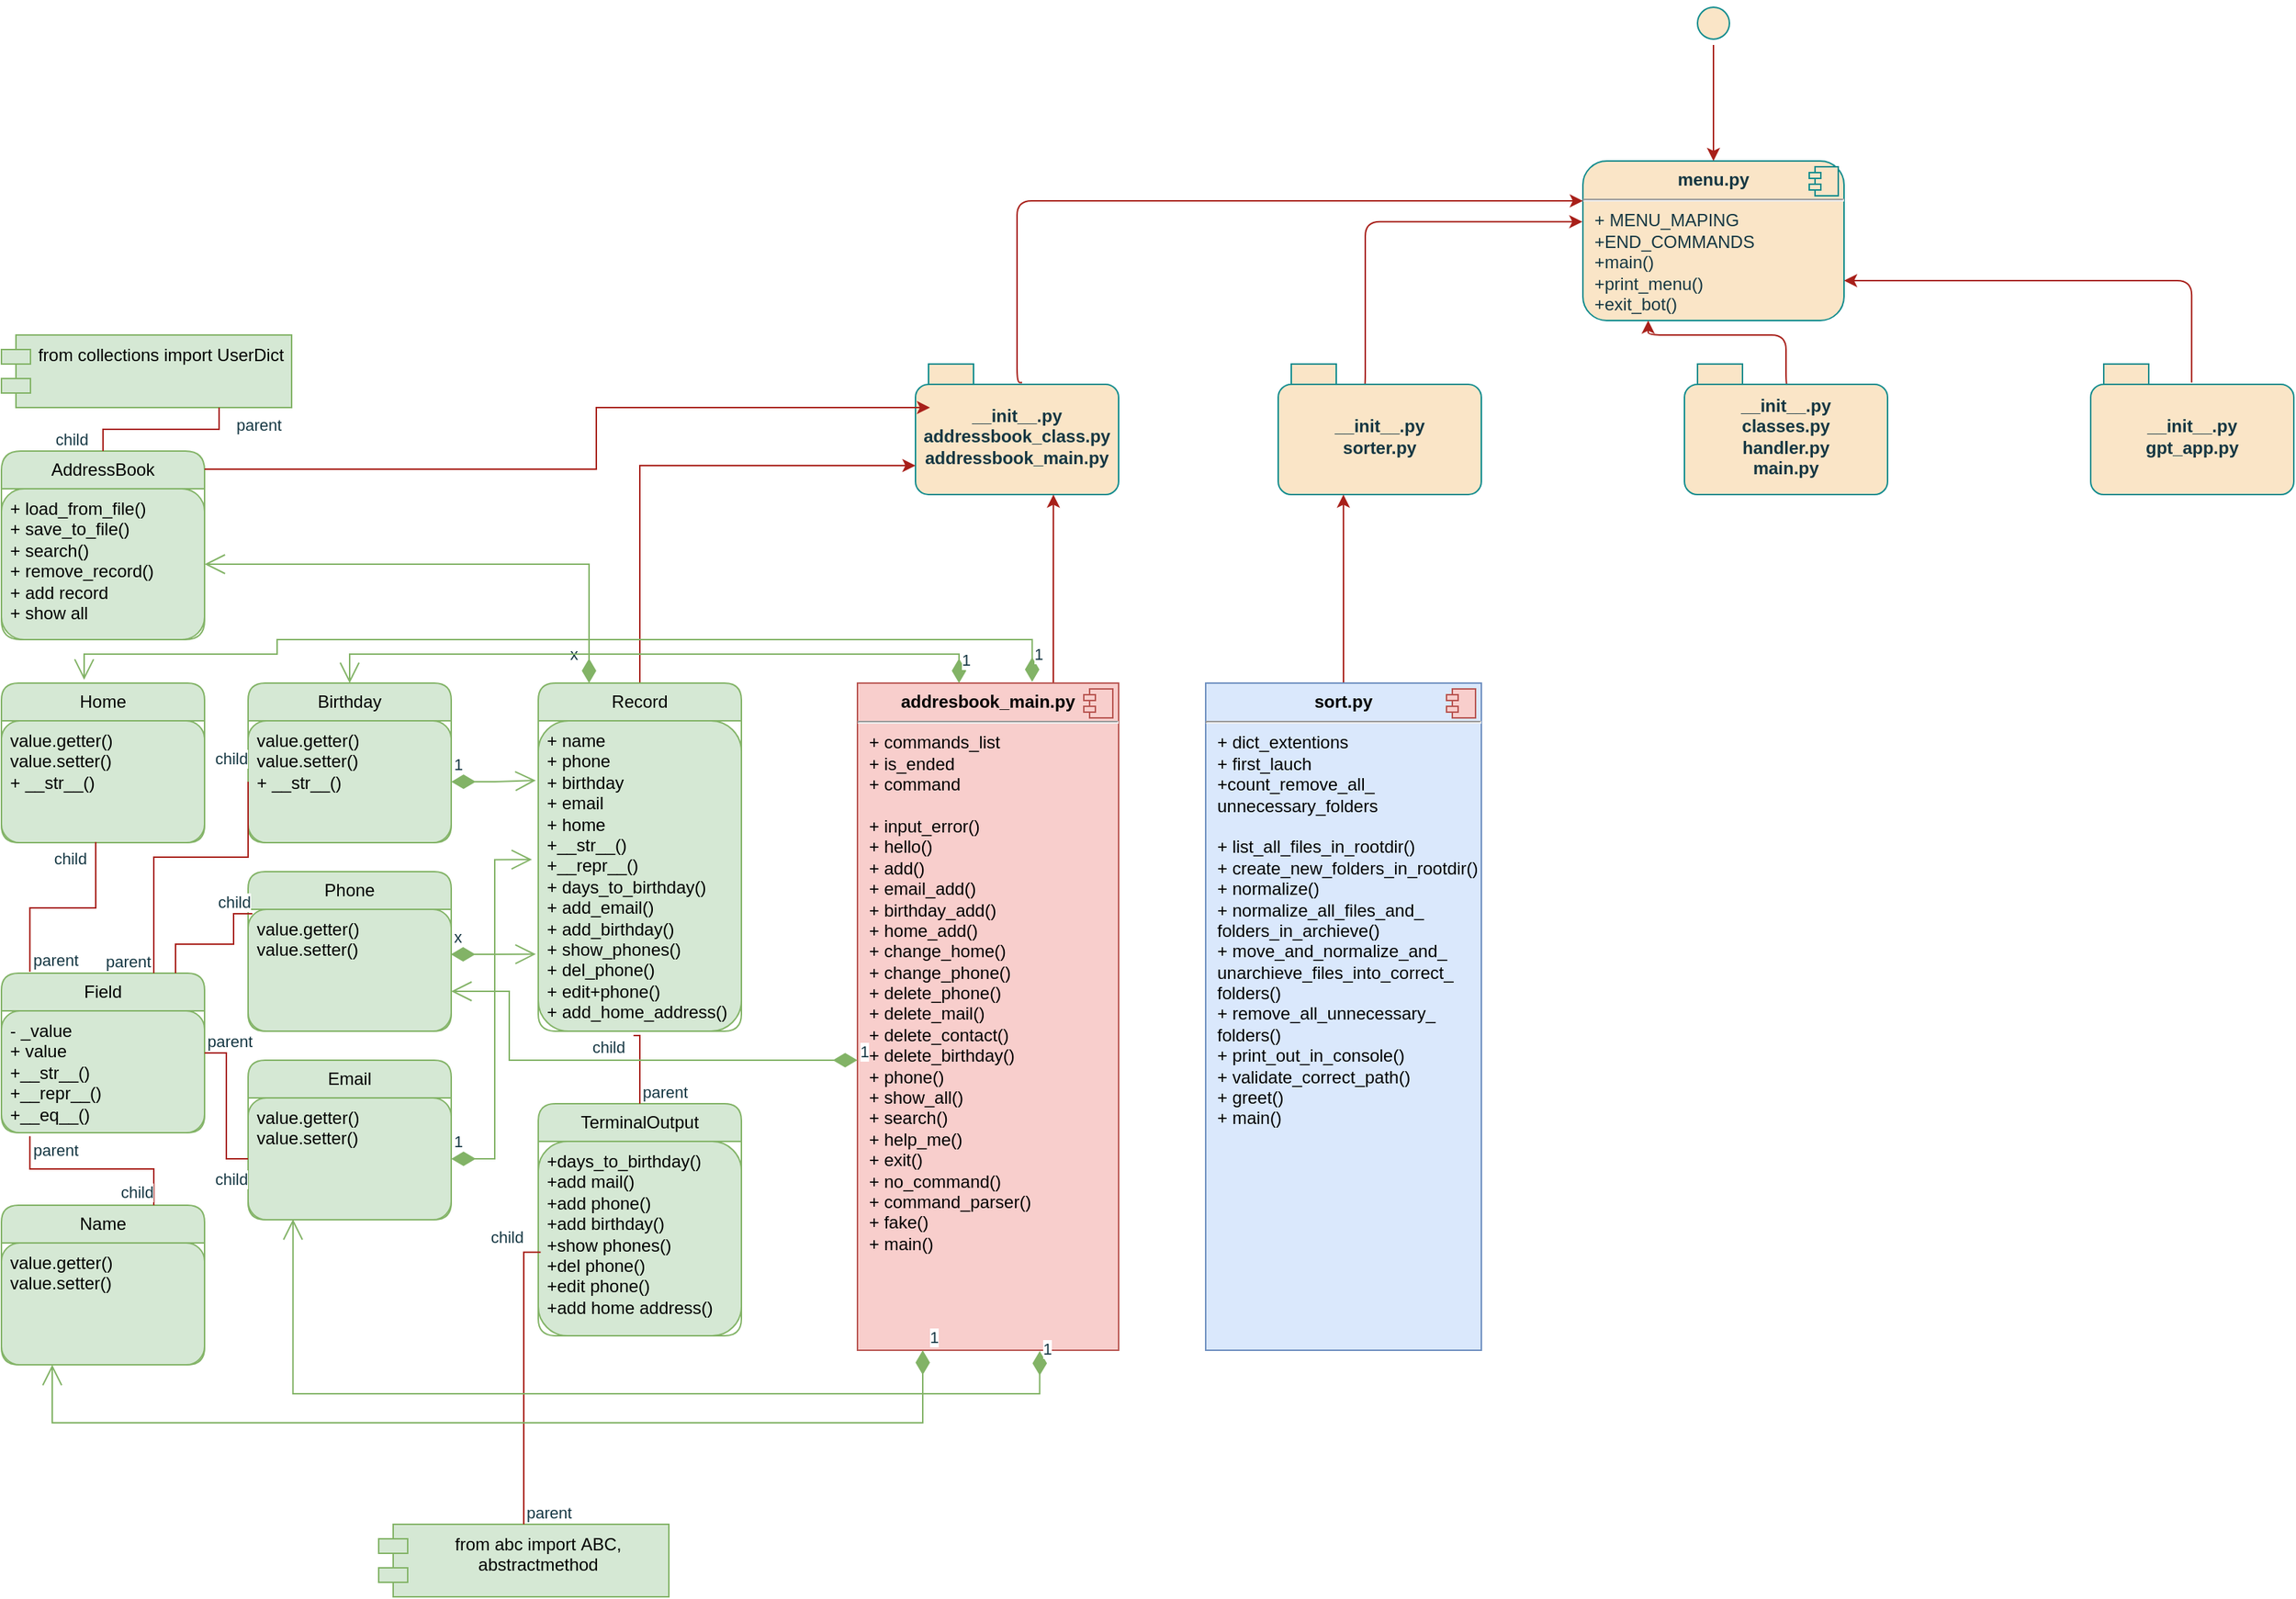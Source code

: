 <mxfile version="21.6.1" type="github">
  <diagram name="Page-1" id="c4acf3e9-155e-7222-9cf6-157b1a14988f">
    <mxGraphModel dx="2639" dy="2101" grid="1" gridSize="10" guides="1" tooltips="1" connect="1" arrows="1" fold="1" page="1" pageScale="1" pageWidth="850" pageHeight="1100" background="none" math="0" shadow="0">
      <root>
        <mxCell id="0" />
        <mxCell id="1" parent="0" />
        <mxCell id="C4nNwsREx9SmPKyc8qz5-2" value="&lt;p style=&quot;margin:0px;margin-top:6px;text-align:center;&quot;&gt;&lt;b&gt;menu.py&lt;/b&gt;&lt;/p&gt;&lt;hr&gt;&lt;p style=&quot;margin:0px;margin-left:8px;&quot;&gt;+ MENU_MAPING&lt;/p&gt;&lt;p style=&quot;margin:0px;margin-left:8px;&quot;&gt;+END_COMMANDS&lt;/p&gt;&lt;p style=&quot;margin:0px;margin-left:8px;&quot;&gt;+main()&lt;/p&gt;&lt;p style=&quot;margin:0px;margin-left:8px;&quot;&gt;+print_menu()&lt;/p&gt;&lt;p style=&quot;margin:0px;margin-left:8px;&quot;&gt;+exit_bot()&lt;/p&gt;&lt;p style=&quot;margin:0px;margin-left:8px;&quot;&gt;&lt;br&gt;&lt;/p&gt;" style="align=left;overflow=fill;html=1;dropTarget=0;whiteSpace=wrap;fillColor=#FAE5C7;strokeColor=#0F8B8D;rounded=1;labelBackgroundColor=none;fontColor=#143642;" vertex="1" parent="1">
          <mxGeometry x="250" width="180" height="110" as="geometry" />
        </mxCell>
        <mxCell id="C4nNwsREx9SmPKyc8qz5-3" value="" style="shape=component;jettyWidth=8;jettyHeight=4;rounded=1;labelBackgroundColor=none;fillColor=#FAE5C7;strokeColor=#0F8B8D;fontColor=#143642;" vertex="1" parent="C4nNwsREx9SmPKyc8qz5-2">
          <mxGeometry x="1" width="20" height="20" relative="1" as="geometry">
            <mxPoint x="-24" y="4" as="offset" />
          </mxGeometry>
        </mxCell>
        <mxCell id="C4nNwsREx9SmPKyc8qz5-86" style="edgeStyle=orthogonalEdgeStyle;rounded=1;orthogonalLoop=1;jettySize=auto;html=1;entryX=0;entryY=0.25;entryDx=0;entryDy=0;exitX=0.525;exitY=0.141;exitDx=0;exitDy=0;exitPerimeter=0;labelBackgroundColor=none;strokeColor=#A8201A;fontColor=default;" edge="1" parent="1" source="C4nNwsREx9SmPKyc8qz5-60" target="C4nNwsREx9SmPKyc8qz5-2">
          <mxGeometry relative="1" as="geometry">
            <Array as="points">
              <mxPoint x="-140" y="153" />
              <mxPoint x="-140" y="27" />
            </Array>
          </mxGeometry>
        </mxCell>
        <mxCell id="C4nNwsREx9SmPKyc8qz5-60" value="__init__.py&lt;br&gt;addressbook_class.py&lt;br&gt;addressbook_main.py" style="shape=folder;fontStyle=1;spacingTop=10;tabWidth=40;tabHeight=14;tabPosition=left;html=1;whiteSpace=wrap;fillColor=#FAE5C7;strokeColor=#0F8B8D;rounded=1;labelBackgroundColor=none;fontColor=#143642;" vertex="1" parent="1">
          <mxGeometry x="-210" y="140" width="140" height="90" as="geometry" />
        </mxCell>
        <mxCell id="C4nNwsREx9SmPKyc8qz5-83" style="edgeStyle=orthogonalEdgeStyle;rounded=1;orthogonalLoop=1;jettySize=auto;html=1;entryX=1;entryY=0.75;entryDx=0;entryDy=0;exitX=0.497;exitY=0.141;exitDx=0;exitDy=0;exitPerimeter=0;labelBackgroundColor=none;strokeColor=#A8201A;fontColor=default;" edge="1" parent="1" source="C4nNwsREx9SmPKyc8qz5-62" target="C4nNwsREx9SmPKyc8qz5-2">
          <mxGeometry relative="1" as="geometry">
            <Array as="points">
              <mxPoint x="670" y="83" />
            </Array>
          </mxGeometry>
        </mxCell>
        <mxCell id="C4nNwsREx9SmPKyc8qz5-62" value="__init__.py&lt;br&gt;gpt_app.py" style="shape=folder;fontStyle=1;spacingTop=10;tabWidth=40;tabHeight=14;tabPosition=left;html=1;whiteSpace=wrap;fillColor=#FAE5C7;strokeColor=#0F8B8D;rounded=1;labelBackgroundColor=none;fontColor=#143642;" vertex="1" parent="1">
          <mxGeometry x="600" y="140" width="140" height="90" as="geometry" />
        </mxCell>
        <mxCell id="C4nNwsREx9SmPKyc8qz5-85" style="edgeStyle=orthogonalEdgeStyle;rounded=1;orthogonalLoop=1;jettySize=auto;html=1;entryX=-0.002;entryY=0.381;entryDx=0;entryDy=0;entryPerimeter=0;exitX=0.42;exitY=0.175;exitDx=0;exitDy=0;exitPerimeter=0;labelBackgroundColor=none;strokeColor=#A8201A;fontColor=default;" edge="1" parent="1" source="C4nNwsREx9SmPKyc8qz5-63" target="C4nNwsREx9SmPKyc8qz5-2">
          <mxGeometry relative="1" as="geometry">
            <Array as="points">
              <mxPoint x="100" y="42" />
            </Array>
          </mxGeometry>
        </mxCell>
        <mxCell id="C4nNwsREx9SmPKyc8qz5-63" value="__init__.py&lt;br&gt;sorter.py" style="shape=folder;fontStyle=1;spacingTop=10;tabWidth=40;tabHeight=14;tabPosition=left;html=1;whiteSpace=wrap;fillColor=#FAE5C7;strokeColor=#0F8B8D;rounded=1;labelBackgroundColor=none;fontColor=#143642;" vertex="1" parent="1">
          <mxGeometry x="40" y="140" width="140" height="90" as="geometry" />
        </mxCell>
        <mxCell id="C4nNwsREx9SmPKyc8qz5-84" style="edgeStyle=orthogonalEdgeStyle;rounded=1;orthogonalLoop=1;jettySize=auto;html=1;entryX=0.25;entryY=1;entryDx=0;entryDy=0;exitX=0.519;exitY=0.175;exitDx=0;exitDy=0;exitPerimeter=0;labelBackgroundColor=none;strokeColor=#A8201A;fontColor=default;" edge="1" parent="1" source="C4nNwsREx9SmPKyc8qz5-64" target="C4nNwsREx9SmPKyc8qz5-2">
          <mxGeometry relative="1" as="geometry">
            <Array as="points">
              <mxPoint x="390" y="156" />
              <mxPoint x="390" y="120" />
              <mxPoint x="295" y="120" />
            </Array>
          </mxGeometry>
        </mxCell>
        <mxCell id="C4nNwsREx9SmPKyc8qz5-64" value="__init__.py&lt;br&gt;classes.py&lt;br&gt;handler.py&lt;br&gt;main.py" style="shape=folder;fontStyle=1;spacingTop=10;tabWidth=40;tabHeight=14;tabPosition=left;html=1;whiteSpace=wrap;fillColor=#FAE5C7;strokeColor=#0F8B8D;rounded=1;labelBackgroundColor=none;fontColor=#143642;" vertex="1" parent="1">
          <mxGeometry x="320" y="140" width="140" height="90" as="geometry" />
        </mxCell>
        <mxCell id="C4nNwsREx9SmPKyc8qz5-81" value="" style="edgeStyle=orthogonalEdgeStyle;rounded=1;orthogonalLoop=1;jettySize=auto;html=1;labelBackgroundColor=none;strokeColor=#A8201A;fontColor=default;" edge="1" parent="1" source="C4nNwsREx9SmPKyc8qz5-77" target="C4nNwsREx9SmPKyc8qz5-2">
          <mxGeometry relative="1" as="geometry" />
        </mxCell>
        <mxCell id="C4nNwsREx9SmPKyc8qz5-77" value="" style="ellipse;html=1;shape=startState;fillColor=#FAE5C7;strokeColor=#0F8B8D;rounded=1;labelBackgroundColor=none;fontColor=#143642;" vertex="1" parent="1">
          <mxGeometry x="325" y="-110" width="30" height="30" as="geometry" />
        </mxCell>
        <mxCell id="C4nNwsREx9SmPKyc8qz5-95" value="TerminalOutput" style="swimlane;fontStyle=0;childLayout=stackLayout;horizontal=1;startSize=26;fillColor=#d5e8d4;horizontalStack=0;resizeParent=1;resizeParentMax=0;resizeLast=0;collapsible=1;marginBottom=0;whiteSpace=wrap;html=1;rounded=1;labelBackgroundColor=none;strokeColor=#82b366;" vertex="1" parent="1">
          <mxGeometry x="-470" y="650" width="140" height="160" as="geometry" />
        </mxCell>
        <mxCell id="C4nNwsREx9SmPKyc8qz5-96" value="+days_to_birthday()&lt;br&gt;+add mail()&lt;br&gt;+add phone()&lt;br&gt;+add birthday()&lt;br&gt;+show phones()&lt;br&gt;+del phone()&lt;br&gt;+edit phone()&lt;br&gt;+add home address()&lt;br&gt;" style="text;strokeColor=#82b366;fillColor=#d5e8d4;align=left;verticalAlign=top;spacingLeft=4;spacingRight=4;overflow=hidden;rotatable=0;points=[[0,0.5],[1,0.5]];portConstraint=eastwest;whiteSpace=wrap;html=1;rounded=1;labelBackgroundColor=none;" vertex="1" parent="C4nNwsREx9SmPKyc8qz5-95">
          <mxGeometry y="26" width="140" height="134" as="geometry" />
        </mxCell>
        <mxCell id="C4nNwsREx9SmPKyc8qz5-99" value="from abc import&amp;nbsp;ABC, abstractmethod" style="shape=module;align=left;spacingLeft=20;align=center;verticalAlign=top;whiteSpace=wrap;html=1;strokeColor=#82b366;fillColor=#d5e8d4;" vertex="1" parent="1">
          <mxGeometry x="-580" y="940" width="200" height="50" as="geometry" />
        </mxCell>
        <mxCell id="C4nNwsREx9SmPKyc8qz5-104" value="Field" style="swimlane;fontStyle=0;childLayout=stackLayout;horizontal=1;startSize=26;fillColor=#d5e8d4;horizontalStack=0;resizeParent=1;resizeParentMax=0;resizeLast=0;collapsible=1;marginBottom=0;whiteSpace=wrap;html=1;rounded=1;labelBackgroundColor=none;strokeColor=#82b366;" vertex="1" parent="1">
          <mxGeometry x="-840" y="560" width="140" height="110" as="geometry" />
        </mxCell>
        <mxCell id="C4nNwsREx9SmPKyc8qz5-105" value="- _value&lt;br&gt;+ value&lt;br&gt;+__str__()&lt;br&gt;+__repr__()&lt;br&gt;+__eq__()" style="text;strokeColor=#82b366;fillColor=#d5e8d4;align=left;verticalAlign=top;spacingLeft=4;spacingRight=4;overflow=hidden;rotatable=0;points=[[0,0.5],[1,0.5]];portConstraint=eastwest;whiteSpace=wrap;html=1;rounded=1;labelBackgroundColor=none;" vertex="1" parent="C4nNwsREx9SmPKyc8qz5-104">
          <mxGeometry y="26" width="140" height="84" as="geometry" />
        </mxCell>
        <mxCell id="C4nNwsREx9SmPKyc8qz5-106" value="Email" style="swimlane;fontStyle=0;childLayout=stackLayout;horizontal=1;startSize=26;fillColor=#d5e8d4;horizontalStack=0;resizeParent=1;resizeParentMax=0;resizeLast=0;collapsible=1;marginBottom=0;whiteSpace=wrap;html=1;rounded=1;labelBackgroundColor=none;strokeColor=#82b366;" vertex="1" parent="1">
          <mxGeometry x="-670" y="620" width="140" height="110" as="geometry" />
        </mxCell>
        <mxCell id="C4nNwsREx9SmPKyc8qz5-107" value="value.getter()&lt;br&gt;value.setter()" style="text;strokeColor=#82b366;fillColor=#d5e8d4;align=left;verticalAlign=top;spacingLeft=4;spacingRight=4;overflow=hidden;rotatable=0;points=[[0,0.5],[1,0.5]];portConstraint=eastwest;whiteSpace=wrap;html=1;rounded=1;labelBackgroundColor=none;" vertex="1" parent="C4nNwsREx9SmPKyc8qz5-106">
          <mxGeometry y="26" width="140" height="84" as="geometry" />
        </mxCell>
        <mxCell id="C4nNwsREx9SmPKyc8qz5-108" value="Name" style="swimlane;fontStyle=0;childLayout=stackLayout;horizontal=1;startSize=26;fillColor=#d5e8d4;horizontalStack=0;resizeParent=1;resizeParentMax=0;resizeLast=0;collapsible=1;marginBottom=0;whiteSpace=wrap;html=1;rounded=1;labelBackgroundColor=none;strokeColor=#82b366;" vertex="1" parent="1">
          <mxGeometry x="-840" y="720" width="140" height="110" as="geometry" />
        </mxCell>
        <mxCell id="C4nNwsREx9SmPKyc8qz5-109" value="value.getter()&lt;br style=&quot;border-color: var(--border-color);&quot;&gt;value.setter()" style="text;strokeColor=#82b366;fillColor=#d5e8d4;align=left;verticalAlign=top;spacingLeft=4;spacingRight=4;overflow=hidden;rotatable=0;points=[[0,0.5],[1,0.5]];portConstraint=eastwest;whiteSpace=wrap;html=1;rounded=1;labelBackgroundColor=none;" vertex="1" parent="C4nNwsREx9SmPKyc8qz5-108">
          <mxGeometry y="26" width="140" height="84" as="geometry" />
        </mxCell>
        <mxCell id="C4nNwsREx9SmPKyc8qz5-111" value="Phone" style="swimlane;fontStyle=0;childLayout=stackLayout;horizontal=1;startSize=26;fillColor=#d5e8d4;horizontalStack=0;resizeParent=1;resizeParentMax=0;resizeLast=0;collapsible=1;marginBottom=0;whiteSpace=wrap;html=1;rounded=1;labelBackgroundColor=none;strokeColor=#82b366;" vertex="1" parent="1">
          <mxGeometry x="-670" y="490" width="140" height="110" as="geometry" />
        </mxCell>
        <mxCell id="C4nNwsREx9SmPKyc8qz5-112" value="value.getter()&lt;br style=&quot;border-color: var(--border-color);&quot;&gt;value.setter()" style="text;strokeColor=#82b366;fillColor=#d5e8d4;align=left;verticalAlign=top;spacingLeft=4;spacingRight=4;overflow=hidden;rotatable=0;points=[[0,0.5],[1,0.5]];portConstraint=eastwest;whiteSpace=wrap;html=1;rounded=1;labelBackgroundColor=none;" vertex="1" parent="C4nNwsREx9SmPKyc8qz5-111">
          <mxGeometry y="26" width="140" height="84" as="geometry" />
        </mxCell>
        <mxCell id="C4nNwsREx9SmPKyc8qz5-113" value="Birthday" style="swimlane;fontStyle=0;childLayout=stackLayout;horizontal=1;startSize=26;fillColor=#d5e8d4;horizontalStack=0;resizeParent=1;resizeParentMax=0;resizeLast=0;collapsible=1;marginBottom=0;whiteSpace=wrap;html=1;rounded=1;labelBackgroundColor=none;strokeColor=#82b366;" vertex="1" parent="1">
          <mxGeometry x="-670" y="360" width="140" height="110" as="geometry" />
        </mxCell>
        <mxCell id="C4nNwsREx9SmPKyc8qz5-114" value="value.getter()&lt;br style=&quot;border-color: var(--border-color);&quot;&gt;value.setter()&lt;br&gt;+ __str__()" style="text;strokeColor=#82b366;fillColor=#d5e8d4;align=left;verticalAlign=top;spacingLeft=4;spacingRight=4;overflow=hidden;rotatable=0;points=[[0,0.5],[1,0.5]];portConstraint=eastwest;whiteSpace=wrap;html=1;rounded=1;labelBackgroundColor=none;" vertex="1" parent="C4nNwsREx9SmPKyc8qz5-113">
          <mxGeometry y="26" width="140" height="84" as="geometry" />
        </mxCell>
        <mxCell id="C4nNwsREx9SmPKyc8qz5-115" value="Home" style="swimlane;fontStyle=0;childLayout=stackLayout;horizontal=1;startSize=26;fillColor=#d5e8d4;horizontalStack=0;resizeParent=1;resizeParentMax=0;resizeLast=0;collapsible=1;marginBottom=0;whiteSpace=wrap;html=1;rounded=1;labelBackgroundColor=none;strokeColor=#82b366;" vertex="1" parent="1">
          <mxGeometry x="-840" y="360" width="140" height="110" as="geometry" />
        </mxCell>
        <mxCell id="C4nNwsREx9SmPKyc8qz5-116" value="value.getter()&lt;br style=&quot;border-color: var(--border-color);&quot;&gt;value.setter()&lt;br&gt;+ __str__()" style="text;strokeColor=#82b366;fillColor=#d5e8d4;align=left;verticalAlign=top;spacingLeft=4;spacingRight=4;overflow=hidden;rotatable=0;points=[[0,0.5],[1,0.5]];portConstraint=eastwest;whiteSpace=wrap;html=1;rounded=1;labelBackgroundColor=none;" vertex="1" parent="C4nNwsREx9SmPKyc8qz5-115">
          <mxGeometry y="26" width="140" height="84" as="geometry" />
        </mxCell>
        <mxCell id="C4nNwsREx9SmPKyc8qz5-136" style="edgeStyle=orthogonalEdgeStyle;rounded=0;orthogonalLoop=1;jettySize=auto;html=1;strokeColor=#A8201A;fontColor=#143642;fillColor=#FAE5C7;" edge="1" parent="1" source="C4nNwsREx9SmPKyc8qz5-117">
          <mxGeometry relative="1" as="geometry">
            <mxPoint x="-210" y="210" as="targetPoint" />
            <Array as="points">
              <mxPoint x="-400" y="210" />
              <mxPoint x="-210" y="210" />
            </Array>
          </mxGeometry>
        </mxCell>
        <mxCell id="C4nNwsREx9SmPKyc8qz5-117" value="Record" style="swimlane;fontStyle=0;childLayout=stackLayout;horizontal=1;startSize=26;fillColor=#d5e8d4;horizontalStack=0;resizeParent=1;resizeParentMax=0;resizeLast=0;collapsible=1;marginBottom=0;whiteSpace=wrap;html=1;rounded=1;labelBackgroundColor=none;strokeColor=#82b366;" vertex="1" parent="1">
          <mxGeometry x="-470" y="360" width="140" height="240" as="geometry" />
        </mxCell>
        <mxCell id="C4nNwsREx9SmPKyc8qz5-118" value="+ name&lt;br&gt;+ phone&lt;br&gt;+ birthday&lt;br&gt;+ email&lt;br&gt;+ home&lt;br&gt;+__str__()&lt;br&gt;+__repr__()&lt;br&gt;+ days_to_birthday()&lt;br&gt;+ add_email()&lt;br&gt;+ add_birthday()&lt;br&gt;+ show_phones()&lt;br&gt;+ del_phone()&lt;br&gt;+ edit+phone()&lt;br&gt;+ add_home_address()" style="text;strokeColor=#82b366;fillColor=#d5e8d4;align=left;verticalAlign=top;spacingLeft=4;spacingRight=4;overflow=hidden;rotatable=0;points=[[0,0.5],[1,0.5]];portConstraint=eastwest;whiteSpace=wrap;html=1;rounded=1;labelBackgroundColor=none;" vertex="1" parent="C4nNwsREx9SmPKyc8qz5-117">
          <mxGeometry y="26" width="140" height="214" as="geometry" />
        </mxCell>
        <mxCell id="C4nNwsREx9SmPKyc8qz5-120" value="from collections import UserDict" style="shape=module;align=left;spacingLeft=20;align=center;verticalAlign=top;whiteSpace=wrap;html=1;strokeColor=#82b366;fillColor=#d5e8d4;" vertex="1" parent="1">
          <mxGeometry x="-840" y="120" width="200" height="50" as="geometry" />
        </mxCell>
        <mxCell id="C4nNwsREx9SmPKyc8qz5-121" value="AddressBook" style="swimlane;fontStyle=0;childLayout=stackLayout;horizontal=1;startSize=26;fillColor=#d5e8d4;horizontalStack=0;resizeParent=1;resizeParentMax=0;resizeLast=0;collapsible=1;marginBottom=0;whiteSpace=wrap;html=1;rounded=1;labelBackgroundColor=none;strokeColor=#82b366;arcSize=17;" vertex="1" parent="1">
          <mxGeometry x="-840" y="200" width="140" height="130" as="geometry" />
        </mxCell>
        <mxCell id="C4nNwsREx9SmPKyc8qz5-122" value="+ load_from_file()&lt;br&gt;+ save_to_file()&lt;br&gt;+ search()&lt;br&gt;+ remove_record()&lt;br&gt;+ add record&lt;br&gt;+ show all" style="text;strokeColor=#82b366;fillColor=#d5e8d4;align=left;verticalAlign=top;spacingLeft=4;spacingRight=4;overflow=hidden;rotatable=0;points=[[0,0.5],[1,0.5]];portConstraint=eastwest;whiteSpace=wrap;html=1;rounded=1;labelBackgroundColor=none;" vertex="1" parent="C4nNwsREx9SmPKyc8qz5-121">
          <mxGeometry y="26" width="140" height="104" as="geometry" />
        </mxCell>
        <mxCell id="C4nNwsREx9SmPKyc8qz5-133" value="1" style="endArrow=open;html=1;endSize=12;startArrow=diamondThin;startSize=14;startFill=1;edgeStyle=orthogonalEdgeStyle;align=left;verticalAlign=bottom;rounded=0;strokeColor=#82b366;fontColor=#143642;fillColor=#d5e8d4;exitX=1;exitY=0.5;exitDx=0;exitDy=0;entryX=-0.012;entryY=0.192;entryDx=0;entryDy=0;entryPerimeter=0;" edge="1" parent="1" source="C4nNwsREx9SmPKyc8qz5-114" target="C4nNwsREx9SmPKyc8qz5-118">
          <mxGeometry x="-1" y="3" relative="1" as="geometry">
            <mxPoint x="-140" y="570" as="sourcePoint" />
            <mxPoint x="20" y="570" as="targetPoint" />
          </mxGeometry>
        </mxCell>
        <mxCell id="C4nNwsREx9SmPKyc8qz5-134" value="x" style="endArrow=open;html=1;endSize=12;startArrow=diamondThin;startSize=14;startFill=1;edgeStyle=orthogonalEdgeStyle;align=left;verticalAlign=bottom;rounded=0;strokeColor=#82b366;fontColor=#143642;fillColor=#d5e8d4;exitX=0.998;exitY=0.369;exitDx=0;exitDy=0;entryX=-0.012;entryY=0.752;entryDx=0;entryDy=0;entryPerimeter=0;exitPerimeter=0;" edge="1" parent="1" source="C4nNwsREx9SmPKyc8qz5-112" target="C4nNwsREx9SmPKyc8qz5-118">
          <mxGeometry x="-1" y="3" relative="1" as="geometry">
            <mxPoint x="-520" y="438" as="sourcePoint" />
            <mxPoint x="-462" y="437" as="targetPoint" />
          </mxGeometry>
        </mxCell>
        <mxCell id="C4nNwsREx9SmPKyc8qz5-135" value="1" style="endArrow=open;html=1;endSize=12;startArrow=diamondThin;startSize=14;startFill=1;edgeStyle=orthogonalEdgeStyle;align=left;verticalAlign=bottom;rounded=0;strokeColor=#82b366;fontColor=#143642;fillColor=#d5e8d4;exitX=1;exitY=0.5;exitDx=0;exitDy=0;entryX=-0.031;entryY=0.447;entryDx=0;entryDy=0;entryPerimeter=0;" edge="1" parent="1" source="C4nNwsREx9SmPKyc8qz5-107" target="C4nNwsREx9SmPKyc8qz5-118">
          <mxGeometry x="-1" y="3" relative="1" as="geometry">
            <mxPoint x="-510" y="448" as="sourcePoint" />
            <mxPoint x="-452" y="447" as="targetPoint" />
          </mxGeometry>
        </mxCell>
        <mxCell id="C4nNwsREx9SmPKyc8qz5-139" value="x" style="endArrow=open;html=1;endSize=12;startArrow=diamondThin;startSize=14;startFill=1;edgeStyle=orthogonalEdgeStyle;align=left;verticalAlign=bottom;rounded=0;strokeColor=#82b366;fontColor=#143642;fillColor=#d5e8d4;exitX=0.25;exitY=0;exitDx=0;exitDy=0;entryX=1;entryY=0.5;entryDx=0;entryDy=0;" edge="1" parent="1" source="C4nNwsREx9SmPKyc8qz5-117" target="C4nNwsREx9SmPKyc8qz5-122">
          <mxGeometry x="-0.942" y="15" relative="1" as="geometry">
            <mxPoint x="-520" y="557" as="sourcePoint" />
            <mxPoint x="-462" y="557" as="targetPoint" />
            <mxPoint y="-1" as="offset" />
          </mxGeometry>
        </mxCell>
        <mxCell id="C4nNwsREx9SmPKyc8qz5-141" style="edgeStyle=orthogonalEdgeStyle;rounded=0;orthogonalLoop=1;jettySize=auto;html=1;strokeColor=#A8201A;fontColor=#143642;fillColor=#FAE5C7;exitX=1;exitY=0.25;exitDx=0;exitDy=0;" edge="1" parent="1">
          <mxGeometry relative="1" as="geometry">
            <mxPoint x="-200" y="170" as="targetPoint" />
            <mxPoint x="-700" y="212.5" as="sourcePoint" />
            <Array as="points">
              <mxPoint x="-430" y="212" />
              <mxPoint x="-430" y="170" />
            </Array>
          </mxGeometry>
        </mxCell>
        <mxCell id="C4nNwsREx9SmPKyc8qz5-191" style="edgeStyle=orthogonalEdgeStyle;rounded=0;orthogonalLoop=1;jettySize=auto;html=1;exitX=0.75;exitY=0;exitDx=0;exitDy=0;entryX=0.679;entryY=1;entryDx=0;entryDy=0;entryPerimeter=0;strokeColor=#A8201A;fontColor=#143642;fillColor=#FAE5C7;" edge="1" parent="1" source="C4nNwsREx9SmPKyc8qz5-144" target="C4nNwsREx9SmPKyc8qz5-60">
          <mxGeometry relative="1" as="geometry" />
        </mxCell>
        <mxCell id="C4nNwsREx9SmPKyc8qz5-144" value="&lt;p style=&quot;margin:0px;margin-top:6px;text-align:center;&quot;&gt;&lt;b&gt;addresbook_main.py&lt;/b&gt;&lt;/p&gt;&lt;hr&gt;&lt;p style=&quot;margin:0px;margin-left:8px;&quot;&gt;+ commands_list&lt;/p&gt;&lt;p style=&quot;margin:0px;margin-left:8px;&quot;&gt;+&amp;nbsp;is_ended&lt;/p&gt;&lt;p style=&quot;margin:0px;margin-left:8px;&quot;&gt;+&amp;nbsp;command&lt;/p&gt;&lt;p style=&quot;margin:0px;margin-left:8px;&quot;&gt;&lt;br&gt;&lt;/p&gt;&lt;p style=&quot;margin:0px;margin-left:8px;&quot;&gt;+&amp;nbsp;input_error()&lt;/p&gt;&lt;p style=&quot;margin:0px;margin-left:8px;&quot;&gt;+ hello()&lt;/p&gt;&lt;p style=&quot;margin:0px;margin-left:8px;&quot;&gt;+ add()&lt;/p&gt;&lt;p style=&quot;margin:0px;margin-left:8px;&quot;&gt;+ email_add()&lt;/p&gt;&lt;p style=&quot;margin:0px;margin-left:8px;&quot;&gt;+ birthday_add()&lt;/p&gt;&lt;p style=&quot;margin:0px;margin-left:8px;&quot;&gt;+ home_add()&lt;/p&gt;&lt;p style=&quot;margin:0px;margin-left:8px;&quot;&gt;+ change_home()&lt;/p&gt;&lt;p style=&quot;margin:0px;margin-left:8px;&quot;&gt;+ change_phone()&lt;/p&gt;&lt;p style=&quot;margin:0px;margin-left:8px;&quot;&gt;+ delete_phone()&lt;/p&gt;&lt;p style=&quot;margin:0px;margin-left:8px;&quot;&gt;+ delete_mail()&lt;br&gt;&lt;/p&gt;&lt;p style=&quot;margin:0px;margin-left:8px;&quot;&gt;+ delete_contact()&lt;br&gt;&lt;/p&gt;&lt;p style=&quot;margin:0px;margin-left:8px;&quot;&gt;+ delete_birthday()&lt;br&gt;&lt;/p&gt;&lt;p style=&quot;margin:0px;margin-left:8px;&quot;&gt;+ phone()&lt;/p&gt;&lt;p style=&quot;margin:0px;margin-left:8px;&quot;&gt;+ show_all()&lt;/p&gt;&lt;p style=&quot;margin:0px;margin-left:8px;&quot;&gt;+ search()&lt;/p&gt;&lt;p style=&quot;margin:0px;margin-left:8px;&quot;&gt;+ help_me()&lt;/p&gt;&lt;p style=&quot;margin:0px;margin-left:8px;&quot;&gt;+ exit()&lt;/p&gt;&lt;p style=&quot;margin:0px;margin-left:8px;&quot;&gt;+ no_command()&lt;/p&gt;&lt;p style=&quot;margin:0px;margin-left:8px;&quot;&gt;+&amp;nbsp;command_parser()&lt;/p&gt;&lt;p style=&quot;margin:0px;margin-left:8px;&quot;&gt;+ fake()&lt;/p&gt;&lt;p style=&quot;margin:0px;margin-left:8px;&quot;&gt;+ main()&lt;/p&gt;" style="align=left;overflow=fill;html=1;dropTarget=0;whiteSpace=wrap;strokeColor=#b85450;fillColor=#f8cecc;" vertex="1" parent="1">
          <mxGeometry x="-250" y="360" width="180" height="460" as="geometry" />
        </mxCell>
        <mxCell id="C4nNwsREx9SmPKyc8qz5-145" value="" style="shape=component;jettyWidth=8;jettyHeight=4;strokeColor=#b85450;fillColor=#f8cecc;" vertex="1" parent="C4nNwsREx9SmPKyc8qz5-144">
          <mxGeometry x="1" width="20" height="20" relative="1" as="geometry">
            <mxPoint x="-24" y="4" as="offset" />
          </mxGeometry>
        </mxCell>
        <mxCell id="C4nNwsREx9SmPKyc8qz5-153" value="" style="endArrow=none;html=1;edgeStyle=orthogonalEdgeStyle;rounded=0;strokeColor=#A8201A;fontColor=#143642;fillColor=#FAE5C7;entryX=0.464;entryY=0.996;entryDx=0;entryDy=0;entryPerimeter=0;exitX=0.14;exitY=-0.009;exitDx=0;exitDy=0;exitPerimeter=0;" edge="1" parent="1" source="C4nNwsREx9SmPKyc8qz5-104" target="C4nNwsREx9SmPKyc8qz5-116">
          <mxGeometry relative="1" as="geometry">
            <mxPoint x="-140" y="570" as="sourcePoint" />
            <mxPoint x="20" y="570" as="targetPoint" />
          </mxGeometry>
        </mxCell>
        <mxCell id="C4nNwsREx9SmPKyc8qz5-154" value="parent" style="edgeLabel;resizable=0;html=1;align=left;verticalAlign=bottom;strokeColor=#0F8B8D;fontColor=#143642;fillColor=#FAE5C7;" connectable="0" vertex="1" parent="C4nNwsREx9SmPKyc8qz5-153">
          <mxGeometry x="-1" relative="1" as="geometry" />
        </mxCell>
        <mxCell id="C4nNwsREx9SmPKyc8qz5-155" value="child" style="edgeLabel;resizable=0;html=1;align=right;verticalAlign=bottom;strokeColor=#0F8B8D;fontColor=#143642;fillColor=#FAE5C7;" connectable="0" vertex="1" parent="C4nNwsREx9SmPKyc8qz5-153">
          <mxGeometry x="1" relative="1" as="geometry">
            <mxPoint x="-5" y="20" as="offset" />
          </mxGeometry>
        </mxCell>
        <mxCell id="C4nNwsREx9SmPKyc8qz5-156" value="" style="endArrow=none;html=1;edgeStyle=orthogonalEdgeStyle;rounded=0;strokeColor=#A8201A;fontColor=#143642;fillColor=#FAE5C7;entryX=0;entryY=0.5;entryDx=0;entryDy=0;exitX=1;exitY=0.5;exitDx=0;exitDy=0;" edge="1" parent="1" source="C4nNwsREx9SmPKyc8qz5-104" target="C4nNwsREx9SmPKyc8qz5-107">
          <mxGeometry relative="1" as="geometry">
            <mxPoint x="-140" y="570" as="sourcePoint" />
            <mxPoint x="20" y="570" as="targetPoint" />
          </mxGeometry>
        </mxCell>
        <mxCell id="C4nNwsREx9SmPKyc8qz5-157" value="parent" style="edgeLabel;resizable=0;html=1;align=left;verticalAlign=bottom;strokeColor=#0F8B8D;fontColor=#143642;fillColor=#FAE5C7;" connectable="0" vertex="1" parent="C4nNwsREx9SmPKyc8qz5-156">
          <mxGeometry x="-1" relative="1" as="geometry" />
        </mxCell>
        <mxCell id="C4nNwsREx9SmPKyc8qz5-158" value="child" style="edgeLabel;resizable=0;html=1;align=right;verticalAlign=bottom;strokeColor=#0F8B8D;fontColor=#143642;fillColor=#FAE5C7;" connectable="0" vertex="1" parent="C4nNwsREx9SmPKyc8qz5-156">
          <mxGeometry x="1" relative="1" as="geometry">
            <mxPoint y="22" as="offset" />
          </mxGeometry>
        </mxCell>
        <mxCell id="C4nNwsREx9SmPKyc8qz5-159" value="" style="endArrow=none;html=1;edgeStyle=orthogonalEdgeStyle;rounded=0;strokeColor=#A8201A;fontColor=#143642;fillColor=#FAE5C7;entryX=0.021;entryY=0.036;entryDx=0;entryDy=0;entryPerimeter=0;" edge="1" parent="1" target="C4nNwsREx9SmPKyc8qz5-112">
          <mxGeometry relative="1" as="geometry">
            <mxPoint x="-720" y="560" as="sourcePoint" />
            <mxPoint x="-680" y="520" as="targetPoint" />
            <Array as="points">
              <mxPoint x="-720" y="540" />
              <mxPoint x="-680" y="540" />
              <mxPoint x="-680" y="519" />
            </Array>
          </mxGeometry>
        </mxCell>
        <mxCell id="C4nNwsREx9SmPKyc8qz5-161" value="child" style="edgeLabel;resizable=0;html=1;align=right;verticalAlign=bottom;strokeColor=#0F8B8D;fontColor=#143642;fillColor=#FAE5C7;" connectable="0" vertex="1" parent="C4nNwsREx9SmPKyc8qz5-159">
          <mxGeometry x="1" relative="1" as="geometry" />
        </mxCell>
        <mxCell id="C4nNwsREx9SmPKyc8qz5-162" value="" style="endArrow=none;html=1;edgeStyle=orthogonalEdgeStyle;rounded=0;strokeColor=#A8201A;fontColor=#143642;fillColor=#FAE5C7;exitX=0;exitY=0.5;exitDx=0;exitDy=0;entryX=0.75;entryY=0;entryDx=0;entryDy=0;" edge="1" parent="1" source="C4nNwsREx9SmPKyc8qz5-114" target="C4nNwsREx9SmPKyc8qz5-104">
          <mxGeometry relative="1" as="geometry">
            <mxPoint x="-140" y="570" as="sourcePoint" />
            <mxPoint x="20" y="570" as="targetPoint" />
            <Array as="points">
              <mxPoint x="-670" y="480" />
              <mxPoint x="-735" y="480" />
            </Array>
          </mxGeometry>
        </mxCell>
        <mxCell id="C4nNwsREx9SmPKyc8qz5-163" value="parent" style="edgeLabel;resizable=0;html=1;align=left;verticalAlign=bottom;strokeColor=#0F8B8D;fontColor=#143642;fillColor=#FAE5C7;" connectable="0" vertex="1" parent="C4nNwsREx9SmPKyc8qz5-162">
          <mxGeometry x="-1" relative="1" as="geometry">
            <mxPoint x="-100" y="132" as="offset" />
          </mxGeometry>
        </mxCell>
        <mxCell id="C4nNwsREx9SmPKyc8qz5-164" value="child" style="edgeLabel;resizable=0;html=1;align=right;verticalAlign=bottom;strokeColor=#0F8B8D;fontColor=#143642;fillColor=#FAE5C7;" connectable="0" vertex="1" parent="C4nNwsREx9SmPKyc8qz5-162">
          <mxGeometry x="1" relative="1" as="geometry">
            <mxPoint x="65" y="-140" as="offset" />
          </mxGeometry>
        </mxCell>
        <mxCell id="C4nNwsREx9SmPKyc8qz5-165" value="" style="endArrow=none;html=1;edgeStyle=orthogonalEdgeStyle;rounded=0;strokeColor=#A8201A;fontColor=#143642;fillColor=#FAE5C7;exitX=0.14;exitY=1.028;exitDx=0;exitDy=0;exitPerimeter=0;entryX=0.75;entryY=0;entryDx=0;entryDy=0;" edge="1" parent="1" source="C4nNwsREx9SmPKyc8qz5-105" target="C4nNwsREx9SmPKyc8qz5-108">
          <mxGeometry relative="1" as="geometry">
            <mxPoint x="-140" y="570" as="sourcePoint" />
            <mxPoint x="20" y="570" as="targetPoint" />
            <Array as="points">
              <mxPoint x="-820" y="695" />
              <mxPoint x="-735" y="695" />
            </Array>
          </mxGeometry>
        </mxCell>
        <mxCell id="C4nNwsREx9SmPKyc8qz5-166" value="parent" style="edgeLabel;resizable=0;html=1;align=left;verticalAlign=bottom;strokeColor=#0F8B8D;fontColor=#143642;fillColor=#FAE5C7;" connectable="0" vertex="1" parent="C4nNwsREx9SmPKyc8qz5-165">
          <mxGeometry x="-1" relative="1" as="geometry">
            <mxPoint y="18" as="offset" />
          </mxGeometry>
        </mxCell>
        <mxCell id="C4nNwsREx9SmPKyc8qz5-167" value="child" style="edgeLabel;resizable=0;html=1;align=right;verticalAlign=bottom;strokeColor=#0F8B8D;fontColor=#143642;fillColor=#FAE5C7;" connectable="0" vertex="1" parent="C4nNwsREx9SmPKyc8qz5-165">
          <mxGeometry x="1" relative="1" as="geometry" />
        </mxCell>
        <mxCell id="C4nNwsREx9SmPKyc8qz5-169" value="" style="endArrow=none;html=1;edgeStyle=orthogonalEdgeStyle;rounded=0;strokeColor=#A8201A;fontColor=#143642;fillColor=#FAE5C7;entryX=0.5;entryY=0;entryDx=0;entryDy=0;exitX=0.012;exitY=0.57;exitDx=0;exitDy=0;exitPerimeter=0;" edge="1" parent="1" source="C4nNwsREx9SmPKyc8qz5-96" target="C4nNwsREx9SmPKyc8qz5-99">
          <mxGeometry relative="1" as="geometry">
            <mxPoint x="-140" y="430" as="sourcePoint" />
            <mxPoint x="20" y="430" as="targetPoint" />
          </mxGeometry>
        </mxCell>
        <mxCell id="C4nNwsREx9SmPKyc8qz5-170" value="parent" style="edgeLabel;resizable=0;html=1;align=left;verticalAlign=bottom;strokeColor=#0F8B8D;fontColor=#143642;fillColor=#FAE5C7;" connectable="0" vertex="1" parent="C4nNwsREx9SmPKyc8qz5-169">
          <mxGeometry x="-1" relative="1" as="geometry">
            <mxPoint x="-12" y="188" as="offset" />
          </mxGeometry>
        </mxCell>
        <mxCell id="C4nNwsREx9SmPKyc8qz5-171" value="child" style="edgeLabel;resizable=0;html=1;align=right;verticalAlign=bottom;strokeColor=#0F8B8D;fontColor=#143642;fillColor=#FAE5C7;" connectable="0" vertex="1" parent="C4nNwsREx9SmPKyc8qz5-169">
          <mxGeometry x="1" relative="1" as="geometry">
            <mxPoint y="-190" as="offset" />
          </mxGeometry>
        </mxCell>
        <mxCell id="C4nNwsREx9SmPKyc8qz5-172" value="" style="endArrow=none;html=1;edgeStyle=orthogonalEdgeStyle;rounded=0;strokeColor=#A8201A;fontColor=#143642;fillColor=#FAE5C7;entryX=0.469;entryY=1.014;entryDx=0;entryDy=0;entryPerimeter=0;" edge="1" parent="1" source="C4nNwsREx9SmPKyc8qz5-95" target="C4nNwsREx9SmPKyc8qz5-118">
          <mxGeometry relative="1" as="geometry">
            <mxPoint x="-140" y="430" as="sourcePoint" />
            <mxPoint x="20" y="430" as="targetPoint" />
            <Array as="points">
              <mxPoint x="-400" y="603" />
            </Array>
          </mxGeometry>
        </mxCell>
        <mxCell id="C4nNwsREx9SmPKyc8qz5-173" value="parent" style="edgeLabel;resizable=0;html=1;align=left;verticalAlign=bottom;strokeColor=#0F8B8D;fontColor=#143642;fillColor=#FAE5C7;" connectable="0" vertex="1" parent="C4nNwsREx9SmPKyc8qz5-172">
          <mxGeometry x="-1" relative="1" as="geometry" />
        </mxCell>
        <mxCell id="C4nNwsREx9SmPKyc8qz5-174" value="child" style="edgeLabel;resizable=0;html=1;align=right;verticalAlign=bottom;strokeColor=#0F8B8D;fontColor=#143642;fillColor=#FAE5C7;" connectable="0" vertex="1" parent="C4nNwsREx9SmPKyc8qz5-172">
          <mxGeometry x="1" relative="1" as="geometry">
            <mxPoint x="-5" y="17" as="offset" />
          </mxGeometry>
        </mxCell>
        <mxCell id="C4nNwsREx9SmPKyc8qz5-175" value="" style="endArrow=none;html=1;edgeStyle=orthogonalEdgeStyle;rounded=0;strokeColor=#A8201A;fontColor=#143642;fillColor=#FAE5C7;entryX=0.5;entryY=0;entryDx=0;entryDy=0;exitX=0.75;exitY=1;exitDx=0;exitDy=0;" edge="1" parent="1" source="C4nNwsREx9SmPKyc8qz5-120" target="C4nNwsREx9SmPKyc8qz5-121">
          <mxGeometry relative="1" as="geometry">
            <mxPoint x="-140" y="430" as="sourcePoint" />
            <mxPoint x="20" y="430" as="targetPoint" />
          </mxGeometry>
        </mxCell>
        <mxCell id="C4nNwsREx9SmPKyc8qz5-176" value="parent" style="edgeLabel;resizable=0;html=1;align=left;verticalAlign=bottom;strokeColor=#0F8B8D;fontColor=#143642;fillColor=#FAE5C7;" connectable="0" vertex="1" parent="C4nNwsREx9SmPKyc8qz5-175">
          <mxGeometry x="-1" relative="1" as="geometry">
            <mxPoint x="10" y="20" as="offset" />
          </mxGeometry>
        </mxCell>
        <mxCell id="C4nNwsREx9SmPKyc8qz5-177" value="child" style="edgeLabel;resizable=0;html=1;align=right;verticalAlign=bottom;strokeColor=#0F8B8D;fontColor=#143642;fillColor=#FAE5C7;" connectable="0" vertex="1" parent="C4nNwsREx9SmPKyc8qz5-175">
          <mxGeometry x="1" relative="1" as="geometry">
            <mxPoint x="-10" as="offset" />
          </mxGeometry>
        </mxCell>
        <mxCell id="C4nNwsREx9SmPKyc8qz5-179" value="1" style="endArrow=open;html=1;endSize=12;startArrow=diamondThin;startSize=14;startFill=1;edgeStyle=orthogonalEdgeStyle;align=left;verticalAlign=bottom;rounded=0;strokeColor=#82b366;fontColor=#143642;fillColor=#d5e8d4;exitX=0.25;exitY=1;exitDx=0;exitDy=0;entryX=0.25;entryY=1;entryDx=0;entryDy=0;" edge="1" parent="1" source="C4nNwsREx9SmPKyc8qz5-144" target="C4nNwsREx9SmPKyc8qz5-108">
          <mxGeometry x="-1" y="3" relative="1" as="geometry">
            <mxPoint x="-230" y="880" as="sourcePoint" />
            <mxPoint x="-810" y="912.667" as="targetPoint" />
            <Array as="points">
              <mxPoint x="-205" y="870" />
              <mxPoint x="-805" y="870" />
            </Array>
          </mxGeometry>
        </mxCell>
        <mxCell id="C4nNwsREx9SmPKyc8qz5-183" value="1" style="endArrow=open;html=1;endSize=12;startArrow=diamondThin;startSize=14;startFill=1;edgeStyle=orthogonalEdgeStyle;align=left;verticalAlign=bottom;rounded=0;strokeColor=#82b366;fontColor=#143642;fillColor=#d5e8d4;exitX=0.698;exitY=1.001;exitDx=0;exitDy=0;entryX=0.221;entryY=0.996;entryDx=0;entryDy=0;entryPerimeter=0;exitPerimeter=0;" edge="1" parent="1" source="C4nNwsREx9SmPKyc8qz5-144" target="C4nNwsREx9SmPKyc8qz5-107">
          <mxGeometry x="-0.974" relative="1" as="geometry">
            <mxPoint x="-40" y="800" as="sourcePoint" />
            <mxPoint x="-640" y="740" as="targetPoint" />
            <Array as="points">
              <mxPoint x="-124" y="850" />
              <mxPoint x="-639" y="850" />
            </Array>
            <mxPoint y="-1" as="offset" />
          </mxGeometry>
        </mxCell>
        <mxCell id="C4nNwsREx9SmPKyc8qz5-184" value="1" style="endArrow=open;html=1;endSize=12;startArrow=diamondThin;startSize=14;startFill=1;edgeStyle=orthogonalEdgeStyle;align=left;verticalAlign=bottom;rounded=0;strokeColor=#82b366;fontColor=#143642;fillColor=#d5e8d4;entryX=1;entryY=0.75;entryDx=0;entryDy=0;" edge="1" parent="1" target="C4nNwsREx9SmPKyc8qz5-111">
          <mxGeometry x="-1" y="3" relative="1" as="geometry">
            <mxPoint x="-250" y="620" as="sourcePoint" />
            <mxPoint x="-795" y="840" as="targetPoint" />
            <Array as="points">
              <mxPoint x="-250" y="620" />
              <mxPoint x="-490" y="620" />
              <mxPoint x="-490" y="572" />
            </Array>
          </mxGeometry>
        </mxCell>
        <mxCell id="C4nNwsREx9SmPKyc8qz5-185" value="1" style="endArrow=open;html=1;endSize=12;startArrow=diamondThin;startSize=14;startFill=1;edgeStyle=orthogonalEdgeStyle;align=left;verticalAlign=bottom;rounded=0;strokeColor=#82b366;fontColor=#143642;fillColor=#d5e8d4;entryX=0.5;entryY=0;entryDx=0;entryDy=0;" edge="1" parent="1" target="C4nNwsREx9SmPKyc8qz5-113">
          <mxGeometry x="-0.974" relative="1" as="geometry">
            <mxPoint x="-180" y="360" as="sourcePoint" />
            <mxPoint x="30" y="510" as="targetPoint" />
            <Array as="points">
              <mxPoint x="-180" y="340" />
              <mxPoint x="-600" y="340" />
            </Array>
            <mxPoint y="-1" as="offset" />
          </mxGeometry>
        </mxCell>
        <mxCell id="C4nNwsREx9SmPKyc8qz5-186" value="1" style="endArrow=open;html=1;endSize=12;startArrow=diamondThin;startSize=14;startFill=1;edgeStyle=orthogonalEdgeStyle;align=left;verticalAlign=bottom;rounded=0;strokeColor=#82b366;fontColor=#143642;fillColor=#d5e8d4;entryX=0.407;entryY=-0.021;entryDx=0;entryDy=0;exitX=0.669;exitY=-0.002;exitDx=0;exitDy=0;exitPerimeter=0;entryPerimeter=0;" edge="1" parent="1" source="C4nNwsREx9SmPKyc8qz5-144" target="C4nNwsREx9SmPKyc8qz5-115">
          <mxGeometry x="-0.974" relative="1" as="geometry">
            <mxPoint x="-230" y="349.93" as="sourcePoint" />
            <mxPoint x="-650" y="349.93" as="targetPoint" />
            <Array as="points">
              <mxPoint x="-130" y="330" />
              <mxPoint x="-650" y="330" />
              <mxPoint x="-650" y="340" />
              <mxPoint x="-783" y="340" />
            </Array>
            <mxPoint y="-1" as="offset" />
          </mxGeometry>
        </mxCell>
        <mxCell id="C4nNwsREx9SmPKyc8qz5-192" style="edgeStyle=orthogonalEdgeStyle;rounded=0;orthogonalLoop=1;jettySize=auto;html=1;exitX=0.5;exitY=0;exitDx=0;exitDy=0;entryX=0.321;entryY=1;entryDx=0;entryDy=0;entryPerimeter=0;strokeColor=#A8201A;fontColor=#143642;fillColor=#FAE5C7;" edge="1" parent="1" source="C4nNwsREx9SmPKyc8qz5-188" target="C4nNwsREx9SmPKyc8qz5-63">
          <mxGeometry relative="1" as="geometry" />
        </mxCell>
        <mxCell id="C4nNwsREx9SmPKyc8qz5-188" value="&lt;p style=&quot;margin:0px;margin-top:6px;text-align:center;&quot;&gt;&lt;b&gt;sort.py&lt;/b&gt;&lt;/p&gt;&lt;hr&gt;&lt;p style=&quot;margin:0px;margin-left:8px;&quot;&gt;+&amp;nbsp;dict_extentions&lt;/p&gt;&lt;p style=&quot;margin:0px;margin-left:8px;&quot;&gt;+&amp;nbsp;first_lauch&lt;/p&gt;&lt;p style=&quot;margin:0px;margin-left:8px;&quot;&gt;+count_remove_all_&lt;/p&gt;&lt;p style=&quot;margin:0px;margin-left:8px;&quot;&gt;unnecessary_folders&lt;/p&gt;&lt;p style=&quot;margin:0px;margin-left:8px;&quot;&gt;&lt;br&gt;&lt;/p&gt;&lt;p style=&quot;margin:0px;margin-left:8px;&quot;&gt;+&amp;nbsp;list_all_files_in_rootdir()&lt;/p&gt;&lt;p style=&quot;margin:0px;margin-left:8px;&quot;&gt;+&amp;nbsp;create_new_folders_in_rootdir()&lt;/p&gt;&lt;p style=&quot;margin:0px;margin-left:8px;&quot;&gt;+&amp;nbsp;normalize()&lt;/p&gt;&lt;p style=&quot;margin:0px;margin-left:8px;&quot;&gt;+&amp;nbsp;normalize_all_files_and_&lt;/p&gt;&lt;p style=&quot;margin:0px;margin-left:8px;&quot;&gt;folders_in_archieve()&lt;/p&gt;&lt;p style=&quot;margin:0px;margin-left:8px;&quot;&gt;+&amp;nbsp;move_and_normalize_and_&lt;/p&gt;&lt;p style=&quot;margin:0px;margin-left:8px;&quot;&gt;unarchieve_files_into_correct_&lt;/p&gt;&lt;p style=&quot;margin:0px;margin-left:8px;&quot;&gt;folders()&lt;/p&gt;&lt;p style=&quot;margin:0px;margin-left:8px;&quot;&gt;+&amp;nbsp;remove_all_unnecessary_&lt;/p&gt;&lt;p style=&quot;margin:0px;margin-left:8px;&quot;&gt;folders()&lt;/p&gt;&lt;p style=&quot;margin:0px;margin-left:8px;&quot;&gt;+&amp;nbsp;print_out_in_console()&lt;/p&gt;&lt;p style=&quot;margin:0px;margin-left:8px;&quot;&gt;+&amp;nbsp;validate_correct_path()&lt;/p&gt;&lt;p style=&quot;margin:0px;margin-left:8px;&quot;&gt;+&amp;nbsp;greet()&lt;/p&gt;&lt;p style=&quot;margin:0px;margin-left:8px;&quot;&gt;+&amp;nbsp;main()&lt;/p&gt;" style="align=left;overflow=fill;html=1;dropTarget=0;whiteSpace=wrap;strokeColor=#6c8ebf;fillColor=#dae8fc;" vertex="1" parent="1">
          <mxGeometry x="-10" y="360" width="190" height="460" as="geometry" />
        </mxCell>
        <mxCell id="C4nNwsREx9SmPKyc8qz5-189" value="" style="shape=component;jettyWidth=8;jettyHeight=4;strokeColor=#b85450;fillColor=#f8cecc;" vertex="1" parent="C4nNwsREx9SmPKyc8qz5-188">
          <mxGeometry x="1" width="20" height="20" relative="1" as="geometry">
            <mxPoint x="-24" y="4" as="offset" />
          </mxGeometry>
        </mxCell>
      </root>
    </mxGraphModel>
  </diagram>
</mxfile>
